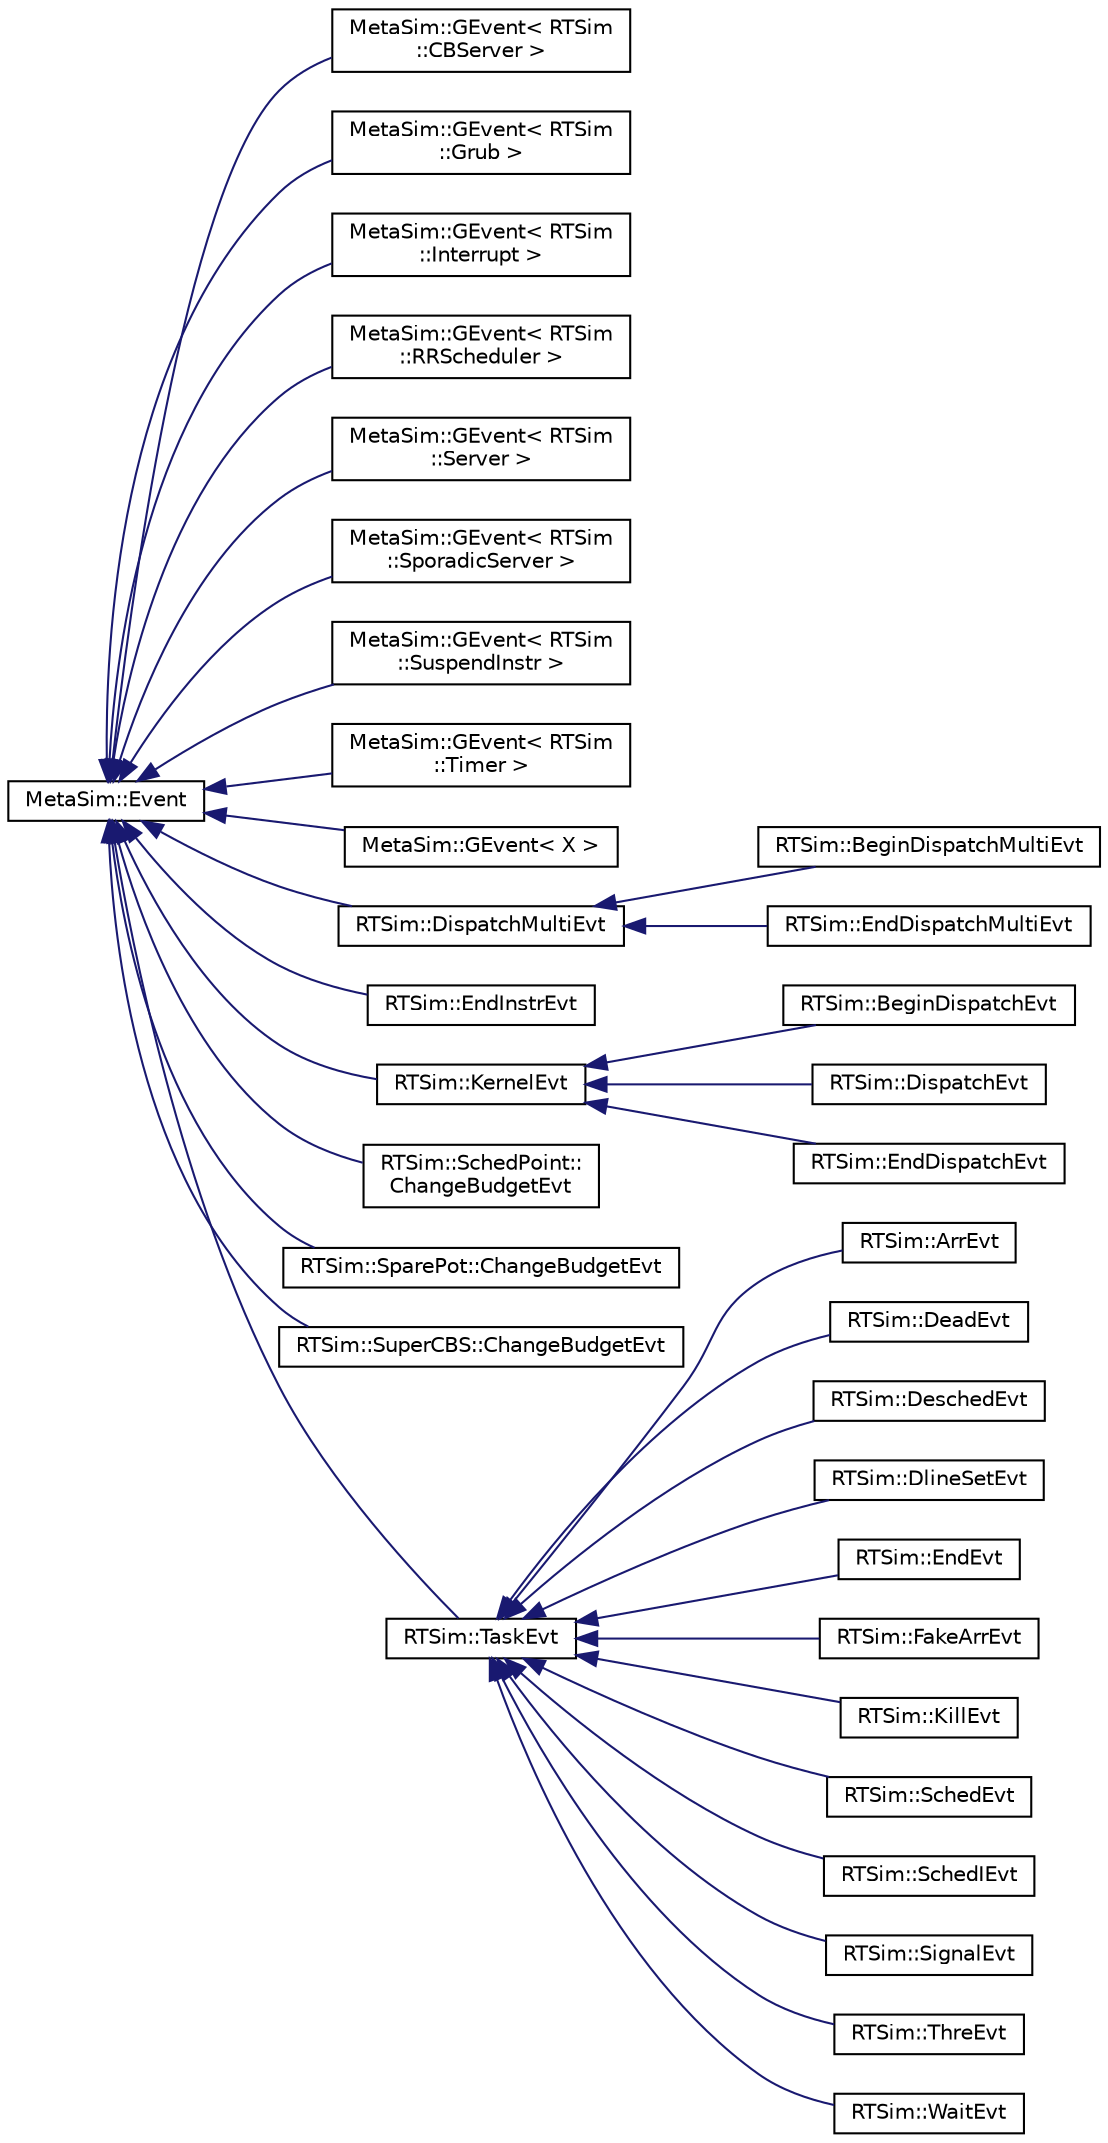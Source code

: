 digraph "Graphical Class Hierarchy"
{
  edge [fontname="Helvetica",fontsize="10",labelfontname="Helvetica",labelfontsize="10"];
  node [fontname="Helvetica",fontsize="10",shape=record];
  rankdir="LR";
  Node0 [label="MetaSim::Event",height=0.2,width=0.4,color="black", fillcolor="white", style="filled",URL="$classMetaSim_1_1Event.html"];
  Node0 -> Node1 [dir="back",color="midnightblue",fontsize="10",style="solid",fontname="Helvetica"];
  Node1 [label="MetaSim::GEvent\< RTSim\l::CBServer \>",height=0.2,width=0.4,color="black", fillcolor="white", style="filled",URL="$classMetaSim_1_1GEvent.html"];
  Node0 -> Node2 [dir="back",color="midnightblue",fontsize="10",style="solid",fontname="Helvetica"];
  Node2 [label="MetaSim::GEvent\< RTSim\l::Grub \>",height=0.2,width=0.4,color="black", fillcolor="white", style="filled",URL="$classMetaSim_1_1GEvent.html"];
  Node0 -> Node3 [dir="back",color="midnightblue",fontsize="10",style="solid",fontname="Helvetica"];
  Node3 [label="MetaSim::GEvent\< RTSim\l::Interrupt \>",height=0.2,width=0.4,color="black", fillcolor="white", style="filled",URL="$classMetaSim_1_1GEvent.html"];
  Node0 -> Node4 [dir="back",color="midnightblue",fontsize="10",style="solid",fontname="Helvetica"];
  Node4 [label="MetaSim::GEvent\< RTSim\l::RRScheduler \>",height=0.2,width=0.4,color="black", fillcolor="white", style="filled",URL="$classMetaSim_1_1GEvent.html"];
  Node0 -> Node5 [dir="back",color="midnightblue",fontsize="10",style="solid",fontname="Helvetica"];
  Node5 [label="MetaSim::GEvent\< RTSim\l::Server \>",height=0.2,width=0.4,color="black", fillcolor="white", style="filled",URL="$classMetaSim_1_1GEvent.html"];
  Node0 -> Node6 [dir="back",color="midnightblue",fontsize="10",style="solid",fontname="Helvetica"];
  Node6 [label="MetaSim::GEvent\< RTSim\l::SporadicServer \>",height=0.2,width=0.4,color="black", fillcolor="white", style="filled",URL="$classMetaSim_1_1GEvent.html"];
  Node0 -> Node7 [dir="back",color="midnightblue",fontsize="10",style="solid",fontname="Helvetica"];
  Node7 [label="MetaSim::GEvent\< RTSim\l::SuspendInstr \>",height=0.2,width=0.4,color="black", fillcolor="white", style="filled",URL="$classMetaSim_1_1GEvent.html"];
  Node0 -> Node8 [dir="back",color="midnightblue",fontsize="10",style="solid",fontname="Helvetica"];
  Node8 [label="MetaSim::GEvent\< RTSim\l::Timer \>",height=0.2,width=0.4,color="black", fillcolor="white", style="filled",URL="$classMetaSim_1_1GEvent.html"];
  Node0 -> Node9 [dir="back",color="midnightblue",fontsize="10",style="solid",fontname="Helvetica"];
  Node9 [label="MetaSim::GEvent\< X \>",height=0.2,width=0.4,color="black", fillcolor="white", style="filled",URL="$classMetaSim_1_1GEvent.html"];
  Node0 -> Node10 [dir="back",color="midnightblue",fontsize="10",style="solid",fontname="Helvetica"];
  Node10 [label="RTSim::DispatchMultiEvt",height=0.2,width=0.4,color="black", fillcolor="white", style="filled",URL="$classRTSim_1_1DispatchMultiEvt.html"];
  Node10 -> Node11 [dir="back",color="midnightblue",fontsize="10",style="solid",fontname="Helvetica"];
  Node11 [label="RTSim::BeginDispatchMultiEvt",height=0.2,width=0.4,color="black", fillcolor="white", style="filled",URL="$classRTSim_1_1BeginDispatchMultiEvt.html"];
  Node10 -> Node12 [dir="back",color="midnightblue",fontsize="10",style="solid",fontname="Helvetica"];
  Node12 [label="RTSim::EndDispatchMultiEvt",height=0.2,width=0.4,color="black", fillcolor="white", style="filled",URL="$classRTSim_1_1EndDispatchMultiEvt.html"];
  Node0 -> Node13 [dir="back",color="midnightblue",fontsize="10",style="solid",fontname="Helvetica"];
  Node13 [label="RTSim::EndInstrEvt",height=0.2,width=0.4,color="black", fillcolor="white", style="filled",URL="$classRTSim_1_1EndInstrEvt.html"];
  Node0 -> Node14 [dir="back",color="midnightblue",fontsize="10",style="solid",fontname="Helvetica"];
  Node14 [label="RTSim::KernelEvt",height=0.2,width=0.4,color="black", fillcolor="white", style="filled",URL="$classRTSim_1_1KernelEvt.html"];
  Node14 -> Node15 [dir="back",color="midnightblue",fontsize="10",style="solid",fontname="Helvetica"];
  Node15 [label="RTSim::BeginDispatchEvt",height=0.2,width=0.4,color="black", fillcolor="white", style="filled",URL="$classRTSim_1_1BeginDispatchEvt.html"];
  Node14 -> Node16 [dir="back",color="midnightblue",fontsize="10",style="solid",fontname="Helvetica"];
  Node16 [label="RTSim::DispatchEvt",height=0.2,width=0.4,color="black", fillcolor="white", style="filled",URL="$classRTSim_1_1DispatchEvt.html"];
  Node14 -> Node17 [dir="back",color="midnightblue",fontsize="10",style="solid",fontname="Helvetica"];
  Node17 [label="RTSim::EndDispatchEvt",height=0.2,width=0.4,color="black", fillcolor="white", style="filled",URL="$classRTSim_1_1EndDispatchEvt.html"];
  Node0 -> Node18 [dir="back",color="midnightblue",fontsize="10",style="solid",fontname="Helvetica"];
  Node18 [label="RTSim::SchedPoint::\lChangeBudgetEvt",height=0.2,width=0.4,color="black", fillcolor="white", style="filled",URL="$classRTSim_1_1SchedPoint_1_1ChangeBudgetEvt.html"];
  Node0 -> Node19 [dir="back",color="midnightblue",fontsize="10",style="solid",fontname="Helvetica"];
  Node19 [label="RTSim::SparePot::ChangeBudgetEvt",height=0.2,width=0.4,color="black", fillcolor="white", style="filled",URL="$classRTSim_1_1SparePot_1_1ChangeBudgetEvt.html"];
  Node0 -> Node20 [dir="back",color="midnightblue",fontsize="10",style="solid",fontname="Helvetica"];
  Node20 [label="RTSim::SuperCBS::ChangeBudgetEvt",height=0.2,width=0.4,color="black", fillcolor="white", style="filled",URL="$classRTSim_1_1SuperCBS_1_1ChangeBudgetEvt.html"];
  Node0 -> Node21 [dir="back",color="midnightblue",fontsize="10",style="solid",fontname="Helvetica"];
  Node21 [label="RTSim::TaskEvt",height=0.2,width=0.4,color="black", fillcolor="white", style="filled",URL="$classRTSim_1_1TaskEvt.html"];
  Node21 -> Node22 [dir="back",color="midnightblue",fontsize="10",style="solid",fontname="Helvetica"];
  Node22 [label="RTSim::ArrEvt",height=0.2,width=0.4,color="black", fillcolor="white", style="filled",URL="$classRTSim_1_1ArrEvt.html"];
  Node21 -> Node23 [dir="back",color="midnightblue",fontsize="10",style="solid",fontname="Helvetica"];
  Node23 [label="RTSim::DeadEvt",height=0.2,width=0.4,color="black", fillcolor="white", style="filled",URL="$classRTSim_1_1DeadEvt.html"];
  Node21 -> Node24 [dir="back",color="midnightblue",fontsize="10",style="solid",fontname="Helvetica"];
  Node24 [label="RTSim::DeschedEvt",height=0.2,width=0.4,color="black", fillcolor="white", style="filled",URL="$classRTSim_1_1DeschedEvt.html"];
  Node21 -> Node25 [dir="back",color="midnightblue",fontsize="10",style="solid",fontname="Helvetica"];
  Node25 [label="RTSim::DlineSetEvt",height=0.2,width=0.4,color="black", fillcolor="white", style="filled",URL="$classRTSim_1_1DlineSetEvt.html"];
  Node21 -> Node26 [dir="back",color="midnightblue",fontsize="10",style="solid",fontname="Helvetica"];
  Node26 [label="RTSim::EndEvt",height=0.2,width=0.4,color="black", fillcolor="white", style="filled",URL="$classRTSim_1_1EndEvt.html"];
  Node21 -> Node27 [dir="back",color="midnightblue",fontsize="10",style="solid",fontname="Helvetica"];
  Node27 [label="RTSim::FakeArrEvt",height=0.2,width=0.4,color="black", fillcolor="white", style="filled",URL="$classRTSim_1_1FakeArrEvt.html"];
  Node21 -> Node28 [dir="back",color="midnightblue",fontsize="10",style="solid",fontname="Helvetica"];
  Node28 [label="RTSim::KillEvt",height=0.2,width=0.4,color="black", fillcolor="white", style="filled",URL="$classRTSim_1_1KillEvt.html"];
  Node21 -> Node29 [dir="back",color="midnightblue",fontsize="10",style="solid",fontname="Helvetica"];
  Node29 [label="RTSim::SchedEvt",height=0.2,width=0.4,color="black", fillcolor="white", style="filled",URL="$classRTSim_1_1SchedEvt.html"];
  Node21 -> Node30 [dir="back",color="midnightblue",fontsize="10",style="solid",fontname="Helvetica"];
  Node30 [label="RTSim::SchedIEvt",height=0.2,width=0.4,color="black", fillcolor="white", style="filled",URL="$classRTSim_1_1SchedIEvt.html"];
  Node21 -> Node31 [dir="back",color="midnightblue",fontsize="10",style="solid",fontname="Helvetica"];
  Node31 [label="RTSim::SignalEvt",height=0.2,width=0.4,color="black", fillcolor="white", style="filled",URL="$classRTSim_1_1SignalEvt.html"];
  Node21 -> Node32 [dir="back",color="midnightblue",fontsize="10",style="solid",fontname="Helvetica"];
  Node32 [label="RTSim::ThreEvt",height=0.2,width=0.4,color="black", fillcolor="white", style="filled",URL="$classRTSim_1_1ThreEvt.html"];
  Node21 -> Node33 [dir="back",color="midnightblue",fontsize="10",style="solid",fontname="Helvetica"];
  Node33 [label="RTSim::WaitEvt",height=0.2,width=0.4,color="black", fillcolor="white", style="filled",URL="$classRTSim_1_1WaitEvt.html"];
}

